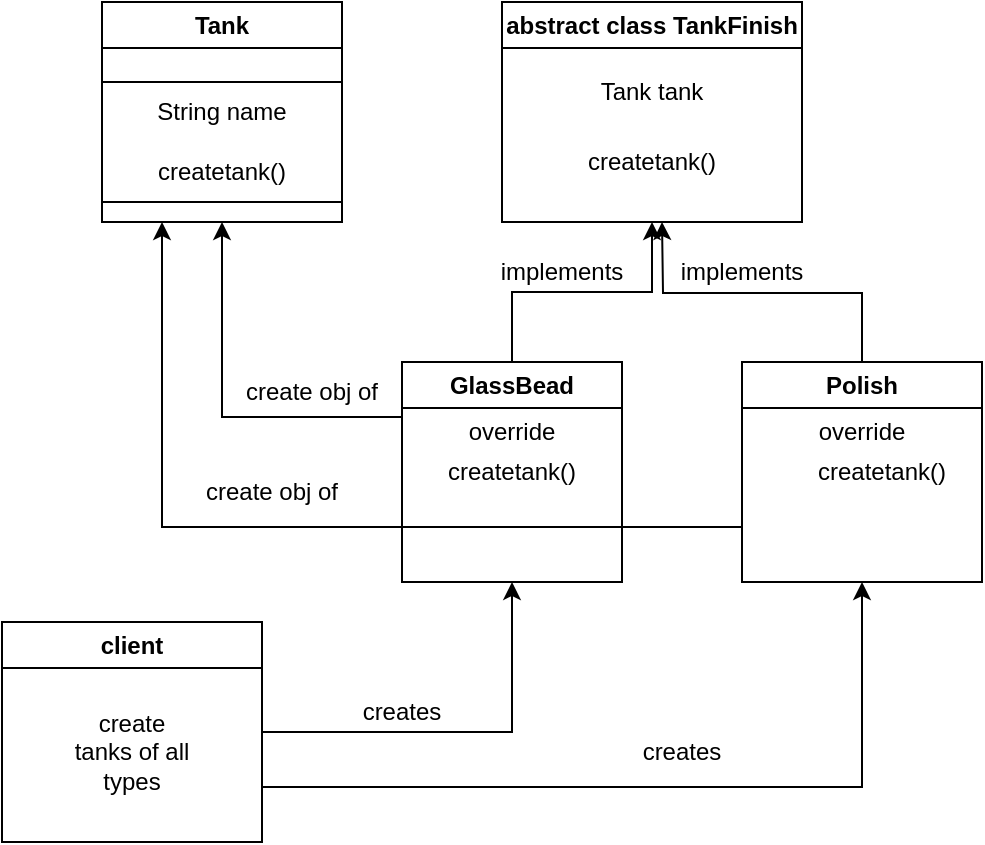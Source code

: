 <mxfile version="20.8.16" type="device"><diagram name="Page-1" id="ewypDBjTJZGuywSReRBB"><mxGraphModel dx="548" dy="645" grid="1" gridSize="10" guides="1" tooltips="1" connect="1" arrows="1" fold="1" page="1" pageScale="1" pageWidth="850" pageHeight="1100" math="0" shadow="0"><root><mxCell id="0"/><mxCell id="1" parent="0"/><mxCell id="ST_4qrRblfQpz9k2HWHa-1" value="Tank" style="swimlane;whiteSpace=wrap;html=1;" vertex="1" parent="1"><mxGeometry x="170" y="90" width="120" height="110" as="geometry"/></mxCell><mxCell id="ST_4qrRblfQpz9k2HWHa-2" value="" style="rounded=0;whiteSpace=wrap;html=1;" vertex="1" parent="ST_4qrRblfQpz9k2HWHa-1"><mxGeometry y="40" width="120" height="60" as="geometry"/></mxCell><mxCell id="ST_4qrRblfQpz9k2HWHa-3" value="String name" style="text;html=1;strokeColor=none;fillColor=none;align=center;verticalAlign=middle;whiteSpace=wrap;rounded=0;" vertex="1" parent="ST_4qrRblfQpz9k2HWHa-1"><mxGeometry x="15" y="40" width="90" height="30" as="geometry"/></mxCell><mxCell id="ST_4qrRblfQpz9k2HWHa-4" value="createtank()" style="text;html=1;strokeColor=none;fillColor=none;align=center;verticalAlign=middle;whiteSpace=wrap;rounded=0;" vertex="1" parent="ST_4qrRblfQpz9k2HWHa-1"><mxGeometry x="30" y="70" width="60" height="30" as="geometry"/></mxCell><mxCell id="ST_4qrRblfQpz9k2HWHa-6" value="abstract class TankFinish" style="swimlane;whiteSpace=wrap;html=1;" vertex="1" parent="1"><mxGeometry x="370" y="90" width="150" height="110" as="geometry"/></mxCell><mxCell id="ST_4qrRblfQpz9k2HWHa-7" value="Tank tank" style="text;html=1;strokeColor=none;fillColor=none;align=center;verticalAlign=middle;whiteSpace=wrap;rounded=0;" vertex="1" parent="ST_4qrRblfQpz9k2HWHa-6"><mxGeometry x="45" y="30" width="60" height="30" as="geometry"/></mxCell><mxCell id="ST_4qrRblfQpz9k2HWHa-8" value="createtank()" style="text;html=1;strokeColor=none;fillColor=none;align=center;verticalAlign=middle;whiteSpace=wrap;rounded=0;" vertex="1" parent="ST_4qrRblfQpz9k2HWHa-6"><mxGeometry x="45" y="65" width="60" height="30" as="geometry"/></mxCell><mxCell id="ST_4qrRblfQpz9k2HWHa-15" style="edgeStyle=orthogonalEdgeStyle;rounded=0;orthogonalLoop=1;jettySize=auto;html=1;entryX=0.5;entryY=1;entryDx=0;entryDy=0;" edge="1" parent="1" source="ST_4qrRblfQpz9k2HWHa-10" target="ST_4qrRblfQpz9k2HWHa-6"><mxGeometry relative="1" as="geometry"/></mxCell><mxCell id="ST_4qrRblfQpz9k2HWHa-30" style="edgeStyle=orthogonalEdgeStyle;rounded=0;orthogonalLoop=1;jettySize=auto;html=1;exitX=0;exitY=0.25;exitDx=0;exitDy=0;entryX=0.5;entryY=1;entryDx=0;entryDy=0;" edge="1" parent="1" source="ST_4qrRblfQpz9k2HWHa-10" target="ST_4qrRblfQpz9k2HWHa-1"><mxGeometry relative="1" as="geometry"/></mxCell><mxCell id="ST_4qrRblfQpz9k2HWHa-10" value="GlassBead" style="swimlane;whiteSpace=wrap;html=1;" vertex="1" parent="1"><mxGeometry x="320" y="270" width="110" height="110" as="geometry"/></mxCell><mxCell id="ST_4qrRblfQpz9k2HWHa-19" value="createtank()" style="text;html=1;strokeColor=none;fillColor=none;align=center;verticalAlign=middle;whiteSpace=wrap;rounded=0;" vertex="1" parent="ST_4qrRblfQpz9k2HWHa-10"><mxGeometry x="25" y="40" width="60" height="30" as="geometry"/></mxCell><mxCell id="ST_4qrRblfQpz9k2HWHa-23" value="override" style="text;html=1;strokeColor=none;fillColor=none;align=center;verticalAlign=middle;whiteSpace=wrap;rounded=0;" vertex="1" parent="ST_4qrRblfQpz9k2HWHa-10"><mxGeometry x="25" y="20" width="60" height="30" as="geometry"/></mxCell><mxCell id="ST_4qrRblfQpz9k2HWHa-16" style="edgeStyle=orthogonalEdgeStyle;rounded=0;orthogonalLoop=1;jettySize=auto;html=1;exitX=0.5;exitY=0;exitDx=0;exitDy=0;" edge="1" parent="1" source="ST_4qrRblfQpz9k2HWHa-11"><mxGeometry relative="1" as="geometry"><mxPoint x="450" y="200" as="targetPoint"/></mxGeometry></mxCell><mxCell id="ST_4qrRblfQpz9k2HWHa-31" style="edgeStyle=orthogonalEdgeStyle;rounded=0;orthogonalLoop=1;jettySize=auto;html=1;exitX=0;exitY=0.75;exitDx=0;exitDy=0;entryX=0.25;entryY=1;entryDx=0;entryDy=0;" edge="1" parent="1" source="ST_4qrRblfQpz9k2HWHa-11" target="ST_4qrRblfQpz9k2HWHa-1"><mxGeometry relative="1" as="geometry"/></mxCell><mxCell id="ST_4qrRblfQpz9k2HWHa-11" value="Polish" style="swimlane;whiteSpace=wrap;html=1;" vertex="1" parent="1"><mxGeometry x="490" y="270" width="120" height="110" as="geometry"/></mxCell><mxCell id="ST_4qrRblfQpz9k2HWHa-20" value="createtank()" style="text;html=1;strokeColor=none;fillColor=none;align=center;verticalAlign=middle;whiteSpace=wrap;rounded=0;" vertex="1" parent="ST_4qrRblfQpz9k2HWHa-11"><mxGeometry x="40" y="40" width="60" height="30" as="geometry"/></mxCell><mxCell id="ST_4qrRblfQpz9k2HWHa-24" value="override" style="text;html=1;strokeColor=none;fillColor=none;align=center;verticalAlign=middle;whiteSpace=wrap;rounded=0;" vertex="1" parent="ST_4qrRblfQpz9k2HWHa-11"><mxGeometry x="30" y="20" width="60" height="30" as="geometry"/></mxCell><mxCell id="ST_4qrRblfQpz9k2HWHa-14" value="implements" style="text;html=1;strokeColor=none;fillColor=none;align=center;verticalAlign=middle;whiteSpace=wrap;rounded=0;" vertex="1" parent="1"><mxGeometry x="370" y="210" width="60" height="30" as="geometry"/></mxCell><mxCell id="ST_4qrRblfQpz9k2HWHa-17" value="implements" style="text;html=1;strokeColor=none;fillColor=none;align=center;verticalAlign=middle;whiteSpace=wrap;rounded=0;" vertex="1" parent="1"><mxGeometry x="460" y="210" width="60" height="30" as="geometry"/></mxCell><mxCell id="ST_4qrRblfQpz9k2HWHa-28" style="edgeStyle=orthogonalEdgeStyle;rounded=0;orthogonalLoop=1;jettySize=auto;html=1;exitX=1;exitY=0.5;exitDx=0;exitDy=0;entryX=0.5;entryY=1;entryDx=0;entryDy=0;" edge="1" parent="1" source="ST_4qrRblfQpz9k2HWHa-25" target="ST_4qrRblfQpz9k2HWHa-10"><mxGeometry relative="1" as="geometry"/></mxCell><mxCell id="ST_4qrRblfQpz9k2HWHa-29" style="edgeStyle=orthogonalEdgeStyle;rounded=0;orthogonalLoop=1;jettySize=auto;html=1;exitX=1;exitY=0.75;exitDx=0;exitDy=0;entryX=0.5;entryY=1;entryDx=0;entryDy=0;" edge="1" parent="1" source="ST_4qrRblfQpz9k2HWHa-25" target="ST_4qrRblfQpz9k2HWHa-11"><mxGeometry relative="1" as="geometry"/></mxCell><mxCell id="ST_4qrRblfQpz9k2HWHa-25" value="client" style="swimlane;whiteSpace=wrap;html=1;" vertex="1" parent="1"><mxGeometry x="120" y="400" width="130" height="110" as="geometry"/></mxCell><mxCell id="ST_4qrRblfQpz9k2HWHa-27" value="create tanks of all types" style="text;html=1;strokeColor=none;fillColor=none;align=center;verticalAlign=middle;whiteSpace=wrap;rounded=0;" vertex="1" parent="ST_4qrRblfQpz9k2HWHa-25"><mxGeometry x="35" y="50" width="60" height="30" as="geometry"/></mxCell><mxCell id="ST_4qrRblfQpz9k2HWHa-32" value="creates" style="text;html=1;strokeColor=none;fillColor=none;align=center;verticalAlign=middle;whiteSpace=wrap;rounded=0;" vertex="1" parent="1"><mxGeometry x="290" y="430" width="60" height="30" as="geometry"/></mxCell><mxCell id="ST_4qrRblfQpz9k2HWHa-33" value="creates" style="text;html=1;strokeColor=none;fillColor=none;align=center;verticalAlign=middle;whiteSpace=wrap;rounded=0;" vertex="1" parent="1"><mxGeometry x="430" y="450" width="60" height="30" as="geometry"/></mxCell><mxCell id="ST_4qrRblfQpz9k2HWHa-34" value="create obj of" style="text;html=1;strokeColor=none;fillColor=none;align=center;verticalAlign=middle;whiteSpace=wrap;rounded=0;" vertex="1" parent="1"><mxGeometry x="210" y="320" width="90" height="30" as="geometry"/></mxCell><mxCell id="ST_4qrRblfQpz9k2HWHa-36" value="create obj of" style="text;html=1;strokeColor=none;fillColor=none;align=center;verticalAlign=middle;whiteSpace=wrap;rounded=0;" vertex="1" parent="1"><mxGeometry x="230" y="270" width="90" height="30" as="geometry"/></mxCell></root></mxGraphModel></diagram></mxfile>